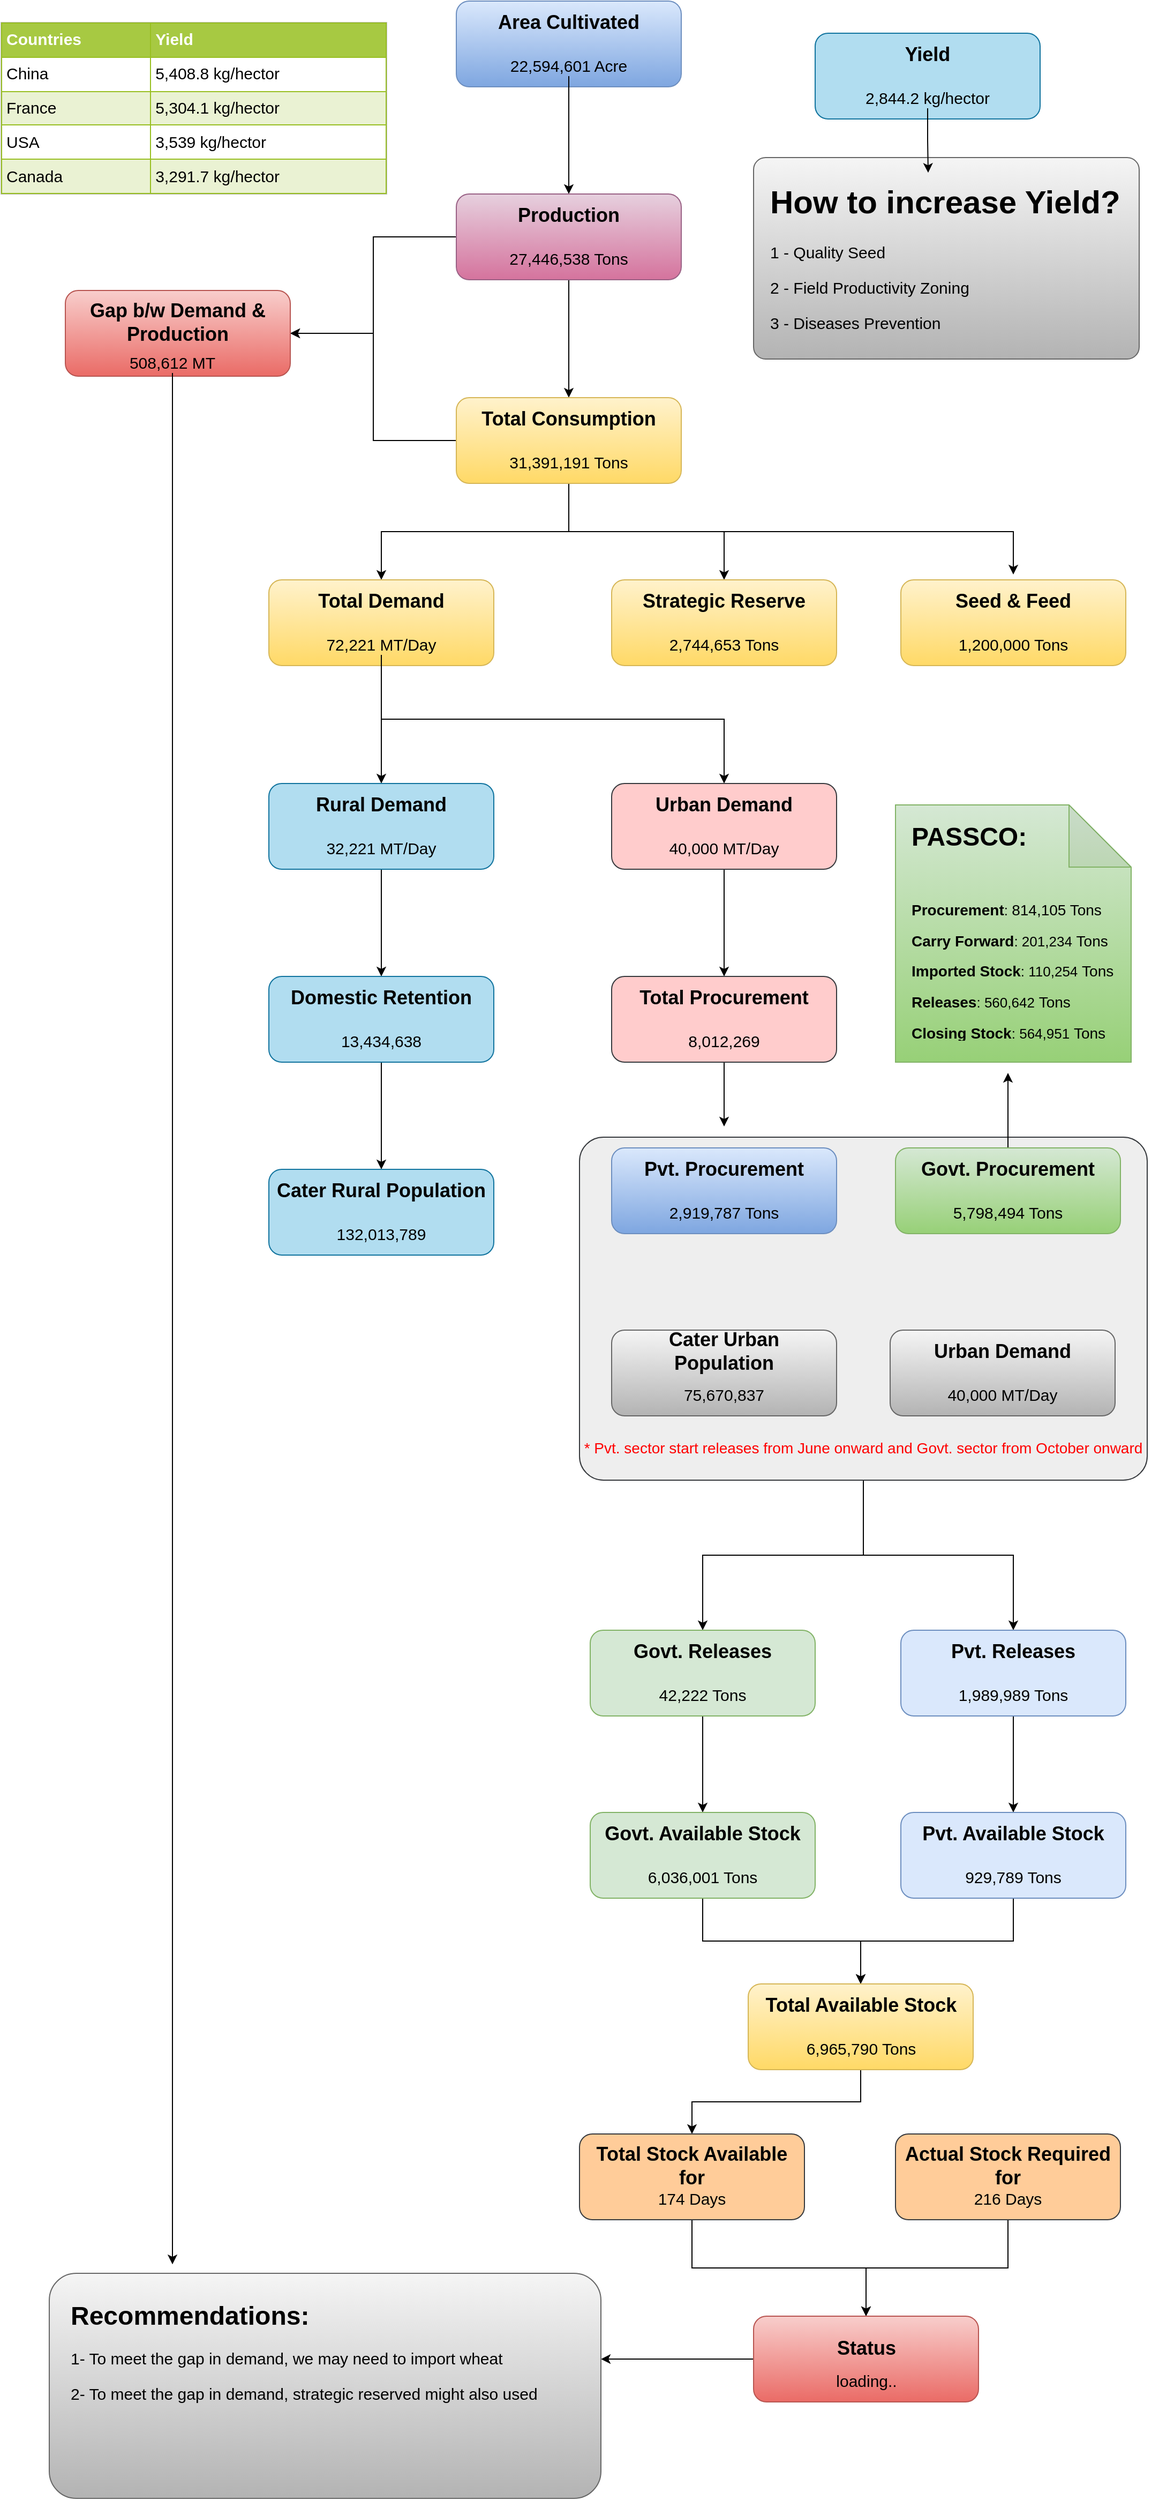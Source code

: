 <mxfile version="15.3.0" type="github">
  <diagram id="I7CHBkKnCYrHu58SfuDM" name="Page-1">
    <mxGraphModel dx="1422" dy="806" grid="1" gridSize="10" guides="1" tooltips="1" connect="1" arrows="1" fold="1" page="1" pageScale="1" pageWidth="1100" pageHeight="2500" math="0" shadow="0">
      <root>
        <mxCell id="0" />
        <mxCell id="1" parent="0" />
        <mxCell id="dDpHStHxGHFSLG2KbeYR-14" style="edgeStyle=orthogonalEdgeStyle;rounded=0;jumpSize=6;orthogonalLoop=1;jettySize=auto;html=1;entryX=0.5;entryY=0;entryDx=0;entryDy=0;" parent="1" source="dDpHStHxGHFSLG2KbeYR-11" target="IQpRgXhFGQUZ7-Aa7Qsy-60" edge="1">
          <mxGeometry relative="1" as="geometry" />
        </mxCell>
        <mxCell id="dDpHStHxGHFSLG2KbeYR-15" style="edgeStyle=orthogonalEdgeStyle;rounded=0;jumpSize=6;orthogonalLoop=1;jettySize=auto;html=1;entryX=0.5;entryY=0;entryDx=0;entryDy=0;" parent="1" source="dDpHStHxGHFSLG2KbeYR-11" target="IQpRgXhFGQUZ7-Aa7Qsy-63" edge="1">
          <mxGeometry relative="1" as="geometry" />
        </mxCell>
        <mxCell id="dDpHStHxGHFSLG2KbeYR-11" value="" style="rounded=1;whiteSpace=wrap;html=1;arcSize=7;fillColor=#eeeeee;strokeColor=#36393d;" parent="1" vertex="1">
          <mxGeometry x="560" y="1100" width="530" height="320" as="geometry" />
        </mxCell>
        <mxCell id="IQpRgXhFGQUZ7-Aa7Qsy-1" value="" style="rounded=1;whiteSpace=wrap;html=1;fillColor=#dae8fc;strokeColor=#6c8ebf;gradientColor=#7ea6e0;" parent="1" vertex="1">
          <mxGeometry x="445" y="40" width="210" height="80" as="geometry" />
        </mxCell>
        <mxCell id="IQpRgXhFGQUZ7-Aa7Qsy-2" value="&lt;font size=&quot;1&quot;&gt;&lt;b style=&quot;font-size: 18px&quot;&gt;Area Cultivated&lt;/b&gt;&lt;/font&gt;" style="text;html=1;strokeColor=none;fillColor=none;align=center;verticalAlign=middle;whiteSpace=wrap;rounded=0;" parent="1" vertex="1">
          <mxGeometry x="455" y="50" width="190" height="20" as="geometry" />
        </mxCell>
        <mxCell id="IQpRgXhFGQUZ7-Aa7Qsy-86" style="edgeStyle=orthogonalEdgeStyle;rounded=0;orthogonalLoop=1;jettySize=auto;html=1;" parent="1" source="IQpRgXhFGQUZ7-Aa7Qsy-3" target="IQpRgXhFGQUZ7-Aa7Qsy-4" edge="1">
          <mxGeometry relative="1" as="geometry" />
        </mxCell>
        <mxCell id="IQpRgXhFGQUZ7-Aa7Qsy-3" value="&lt;font style=&quot;font-size: 15px&quot;&gt;22,594,601 Acre&lt;/font&gt;" style="text;html=1;strokeColor=none;fillColor=none;align=center;verticalAlign=middle;whiteSpace=wrap;rounded=0;" parent="1" vertex="1">
          <mxGeometry x="455" y="90" width="190" height="20" as="geometry" />
        </mxCell>
        <mxCell id="IQpRgXhFGQUZ7-Aa7Qsy-87" style="edgeStyle=orthogonalEdgeStyle;rounded=0;orthogonalLoop=1;jettySize=auto;html=1;entryX=0.5;entryY=0;entryDx=0;entryDy=0;" parent="1" source="IQpRgXhFGQUZ7-Aa7Qsy-4" target="IQpRgXhFGQUZ7-Aa7Qsy-7" edge="1">
          <mxGeometry relative="1" as="geometry" />
        </mxCell>
        <mxCell id="IQpRgXhFGQUZ7-Aa7Qsy-88" style="edgeStyle=orthogonalEdgeStyle;rounded=0;orthogonalLoop=1;jettySize=auto;html=1;entryX=1;entryY=0.5;entryDx=0;entryDy=0;" parent="1" source="IQpRgXhFGQUZ7-Aa7Qsy-4" target="IQpRgXhFGQUZ7-Aa7Qsy-10" edge="1">
          <mxGeometry relative="1" as="geometry" />
        </mxCell>
        <mxCell id="IQpRgXhFGQUZ7-Aa7Qsy-4" value="" style="rounded=1;whiteSpace=wrap;html=1;fillColor=#e6d0de;strokeColor=#996185;gradientColor=#d5739d;" parent="1" vertex="1">
          <mxGeometry x="445" y="220" width="210" height="80" as="geometry" />
        </mxCell>
        <mxCell id="IQpRgXhFGQUZ7-Aa7Qsy-5" value="&lt;font size=&quot;1&quot;&gt;&lt;b style=&quot;font-size: 18px&quot;&gt;Production&lt;/b&gt;&lt;/font&gt;" style="text;html=1;strokeColor=none;fillColor=none;align=center;verticalAlign=middle;whiteSpace=wrap;rounded=0;" parent="1" vertex="1">
          <mxGeometry x="455" y="230" width="190" height="20" as="geometry" />
        </mxCell>
        <mxCell id="IQpRgXhFGQUZ7-Aa7Qsy-6" value="&lt;font style=&quot;font-size: 15px&quot;&gt;27,446,538 Tons&lt;/font&gt;" style="text;html=1;strokeColor=none;fillColor=none;align=center;verticalAlign=middle;whiteSpace=wrap;rounded=0;" parent="1" vertex="1">
          <mxGeometry x="455" y="270" width="190" height="20" as="geometry" />
        </mxCell>
        <mxCell id="IQpRgXhFGQUZ7-Aa7Qsy-90" style="edgeStyle=orthogonalEdgeStyle;rounded=0;orthogonalLoop=1;jettySize=auto;html=1;entryX=0.5;entryY=0;entryDx=0;entryDy=0;exitX=0.5;exitY=1;exitDx=0;exitDy=0;" parent="1" source="IQpRgXhFGQUZ7-Aa7Qsy-7" target="IQpRgXhFGQUZ7-Aa7Qsy-13" edge="1">
          <mxGeometry relative="1" as="geometry" />
        </mxCell>
        <mxCell id="IQpRgXhFGQUZ7-Aa7Qsy-91" style="edgeStyle=orthogonalEdgeStyle;rounded=0;orthogonalLoop=1;jettySize=auto;html=1;entryX=0.5;entryY=0;entryDx=0;entryDy=0;" parent="1" source="IQpRgXhFGQUZ7-Aa7Qsy-7" target="IQpRgXhFGQUZ7-Aa7Qsy-16" edge="1">
          <mxGeometry relative="1" as="geometry" />
        </mxCell>
        <mxCell id="dDpHStHxGHFSLG2KbeYR-19" style="edgeStyle=orthogonalEdgeStyle;rounded=0;jumpSize=6;orthogonalLoop=1;jettySize=auto;html=1;entryX=1;entryY=0.5;entryDx=0;entryDy=0;" parent="1" source="IQpRgXhFGQUZ7-Aa7Qsy-7" target="IQpRgXhFGQUZ7-Aa7Qsy-10" edge="1">
          <mxGeometry relative="1" as="geometry" />
        </mxCell>
        <mxCell id="IQpRgXhFGQUZ7-Aa7Qsy-7" value="" style="rounded=1;whiteSpace=wrap;html=1;fillColor=#fff2cc;strokeColor=#d6b656;gradientColor=#ffd966;" parent="1" vertex="1">
          <mxGeometry x="445" y="410" width="210" height="80" as="geometry" />
        </mxCell>
        <mxCell id="IQpRgXhFGQUZ7-Aa7Qsy-8" value="&lt;font size=&quot;1&quot;&gt;&lt;b style=&quot;font-size: 18px&quot;&gt;Total&amp;nbsp;&lt;/b&gt;&lt;/font&gt;&lt;span style=&quot;font-size: 18px&quot;&gt;&lt;b&gt;Consumption&lt;/b&gt;&lt;/span&gt;" style="text;html=1;strokeColor=none;fillColor=none;align=center;verticalAlign=middle;whiteSpace=wrap;rounded=0;" parent="1" vertex="1">
          <mxGeometry x="455" y="420" width="190" height="20" as="geometry" />
        </mxCell>
        <mxCell id="dDpHStHxGHFSLG2KbeYR-5" style="edgeStyle=orthogonalEdgeStyle;rounded=0;jumpSize=6;orthogonalLoop=1;jettySize=auto;html=1;entryX=0.5;entryY=0;entryDx=0;entryDy=0;" parent="1" edge="1">
          <mxGeometry relative="1" as="geometry">
            <mxPoint x="550" y="510" as="sourcePoint" />
            <mxPoint x="965" y="575" as="targetPoint" />
            <Array as="points">
              <mxPoint x="550" y="535" />
              <mxPoint x="965" y="535" />
            </Array>
          </mxGeometry>
        </mxCell>
        <mxCell id="IQpRgXhFGQUZ7-Aa7Qsy-9" value="&lt;span style=&quot;font-size: 15px&quot;&gt;31,391,191 Tons&lt;/span&gt;" style="text;html=1;strokeColor=none;fillColor=none;align=center;verticalAlign=middle;whiteSpace=wrap;rounded=0;" parent="1" vertex="1">
          <mxGeometry x="455" y="460" width="190" height="20" as="geometry" />
        </mxCell>
        <mxCell id="IQpRgXhFGQUZ7-Aa7Qsy-10" value="" style="rounded=1;whiteSpace=wrap;html=1;fillColor=#f8cecc;strokeColor=#b85450;gradientColor=#ea6b66;" parent="1" vertex="1">
          <mxGeometry x="80" y="310" width="210" height="80" as="geometry" />
        </mxCell>
        <mxCell id="IQpRgXhFGQUZ7-Aa7Qsy-11" value="&lt;span style=&quot;font-size: 18px&quot;&gt;&lt;b&gt;Gap b/w Demand &amp;amp; Production&lt;/b&gt;&lt;/span&gt;" style="text;html=1;strokeColor=none;fillColor=none;align=center;verticalAlign=middle;whiteSpace=wrap;rounded=0;" parent="1" vertex="1">
          <mxGeometry x="90" y="330" width="190" height="20" as="geometry" />
        </mxCell>
        <mxCell id="IQpRgXhFGQUZ7-Aa7Qsy-95" style="edgeStyle=orthogonalEdgeStyle;rounded=0;orthogonalLoop=1;jettySize=auto;html=1;entryX=0.5;entryY=0;entryDx=0;entryDy=0;" parent="1" source="IQpRgXhFGQUZ7-Aa7Qsy-13" target="IQpRgXhFGQUZ7-Aa7Qsy-22" edge="1">
          <mxGeometry relative="1" as="geometry" />
        </mxCell>
        <mxCell id="IQpRgXhFGQUZ7-Aa7Qsy-13" value="" style="rounded=1;whiteSpace=wrap;html=1;fillColor=#fff2cc;strokeColor=#d6b656;gradientColor=#ffd966;" parent="1" vertex="1">
          <mxGeometry x="270" y="580" width="210" height="80" as="geometry" />
        </mxCell>
        <mxCell id="IQpRgXhFGQUZ7-Aa7Qsy-14" value="&lt;span style=&quot;font-size: 18px&quot;&gt;&lt;b&gt;Total Demand&lt;/b&gt;&lt;/span&gt;" style="text;html=1;strokeColor=none;fillColor=none;align=center;verticalAlign=middle;whiteSpace=wrap;rounded=0;" parent="1" vertex="1">
          <mxGeometry x="280" y="590" width="190" height="20" as="geometry" />
        </mxCell>
        <mxCell id="IQpRgXhFGQUZ7-Aa7Qsy-99" style="edgeStyle=orthogonalEdgeStyle;rounded=0;orthogonalLoop=1;jettySize=auto;html=1;entryX=0.5;entryY=0;entryDx=0;entryDy=0;" parent="1" source="IQpRgXhFGQUZ7-Aa7Qsy-15" target="IQpRgXhFGQUZ7-Aa7Qsy-25" edge="1">
          <mxGeometry relative="1" as="geometry">
            <Array as="points">
              <mxPoint x="375" y="710" />
              <mxPoint x="695" y="710" />
            </Array>
          </mxGeometry>
        </mxCell>
        <mxCell id="IQpRgXhFGQUZ7-Aa7Qsy-15" value="&lt;font style=&quot;font-size: 15px&quot;&gt;72,221 MT/Day&lt;/font&gt;" style="text;html=1;strokeColor=none;fillColor=none;align=center;verticalAlign=middle;whiteSpace=wrap;rounded=0;" parent="1" vertex="1">
          <mxGeometry x="280" y="630" width="190" height="20" as="geometry" />
        </mxCell>
        <mxCell id="IQpRgXhFGQUZ7-Aa7Qsy-16" value="" style="rounded=1;whiteSpace=wrap;html=1;fillColor=#fff2cc;strokeColor=#d6b656;gradientColor=#ffd966;" parent="1" vertex="1">
          <mxGeometry x="590" y="580" width="210" height="80" as="geometry" />
        </mxCell>
        <mxCell id="IQpRgXhFGQUZ7-Aa7Qsy-17" value="&lt;span style=&quot;font-size: 18px&quot;&gt;&lt;b&gt;Strategic&lt;/b&gt;&lt;/span&gt;&lt;b style=&quot;font-size: 18px&quot;&gt;&amp;nbsp;Reserve&lt;/b&gt;" style="text;html=1;strokeColor=none;fillColor=none;align=center;verticalAlign=middle;whiteSpace=wrap;rounded=0;" parent="1" vertex="1">
          <mxGeometry x="600" y="590" width="190" height="20" as="geometry" />
        </mxCell>
        <mxCell id="IQpRgXhFGQUZ7-Aa7Qsy-18" value="&lt;font style=&quot;font-size: 15px&quot;&gt;2,744,653 Tons&lt;/font&gt;" style="text;html=1;strokeColor=none;fillColor=none;align=center;verticalAlign=middle;whiteSpace=wrap;rounded=0;" parent="1" vertex="1">
          <mxGeometry x="600" y="630" width="190" height="20" as="geometry" />
        </mxCell>
        <mxCell id="IQpRgXhFGQUZ7-Aa7Qsy-19" value="" style="rounded=1;whiteSpace=wrap;html=1;fillColor=#fff2cc;strokeColor=#d6b656;gradientColor=#ffd966;" parent="1" vertex="1">
          <mxGeometry x="860" y="580" width="210" height="80" as="geometry" />
        </mxCell>
        <mxCell id="IQpRgXhFGQUZ7-Aa7Qsy-20" value="&lt;span style=&quot;font-size: 18px&quot;&gt;&lt;b&gt;Seed &amp;amp; Feed&lt;/b&gt;&lt;/span&gt;" style="text;html=1;strokeColor=none;fillColor=none;align=center;verticalAlign=middle;whiteSpace=wrap;rounded=0;" parent="1" vertex="1">
          <mxGeometry x="870" y="590" width="190" height="20" as="geometry" />
        </mxCell>
        <mxCell id="IQpRgXhFGQUZ7-Aa7Qsy-21" value="&lt;font style=&quot;font-size: 15px&quot;&gt;1,200,000 Tons&lt;/font&gt;" style="text;html=1;strokeColor=none;fillColor=none;align=center;verticalAlign=middle;whiteSpace=wrap;rounded=0;" parent="1" vertex="1">
          <mxGeometry x="870" y="630" width="190" height="20" as="geometry" />
        </mxCell>
        <mxCell id="IQpRgXhFGQUZ7-Aa7Qsy-102" style="edgeStyle=orthogonalEdgeStyle;rounded=0;orthogonalLoop=1;jettySize=auto;html=1;entryX=0.5;entryY=0;entryDx=0;entryDy=0;" parent="1" source="IQpRgXhFGQUZ7-Aa7Qsy-22" target="IQpRgXhFGQUZ7-Aa7Qsy-28" edge="1">
          <mxGeometry relative="1" as="geometry" />
        </mxCell>
        <mxCell id="IQpRgXhFGQUZ7-Aa7Qsy-22" value="" style="rounded=1;whiteSpace=wrap;html=1;fillColor=#b1ddf0;strokeColor=#10739e;" parent="1" vertex="1">
          <mxGeometry x="270" y="770" width="210" height="80" as="geometry" />
        </mxCell>
        <mxCell id="IQpRgXhFGQUZ7-Aa7Qsy-23" value="&lt;span style=&quot;font-size: 18px&quot;&gt;&lt;b&gt;Rural Demand&lt;/b&gt;&lt;/span&gt;" style="text;html=1;strokeColor=none;fillColor=none;align=center;verticalAlign=middle;whiteSpace=wrap;rounded=0;" parent="1" vertex="1">
          <mxGeometry x="280" y="780" width="190" height="20" as="geometry" />
        </mxCell>
        <mxCell id="IQpRgXhFGQUZ7-Aa7Qsy-24" value="&lt;font style=&quot;font-size: 15px&quot;&gt;32,221 MT/Day&lt;/font&gt;" style="text;html=1;strokeColor=none;fillColor=none;align=center;verticalAlign=middle;whiteSpace=wrap;rounded=0;" parent="1" vertex="1">
          <mxGeometry x="280" y="820" width="190" height="20" as="geometry" />
        </mxCell>
        <mxCell id="IQpRgXhFGQUZ7-Aa7Qsy-105" style="edgeStyle=orthogonalEdgeStyle;rounded=0;orthogonalLoop=1;jettySize=auto;html=1;entryX=0.5;entryY=0;entryDx=0;entryDy=0;" parent="1" source="IQpRgXhFGQUZ7-Aa7Qsy-25" target="IQpRgXhFGQUZ7-Aa7Qsy-37" edge="1">
          <mxGeometry relative="1" as="geometry" />
        </mxCell>
        <mxCell id="IQpRgXhFGQUZ7-Aa7Qsy-25" value="" style="rounded=1;whiteSpace=wrap;html=1;fillColor=#ffcccc;strokeColor=#36393d;" parent="1" vertex="1">
          <mxGeometry x="590" y="770" width="210" height="80" as="geometry" />
        </mxCell>
        <mxCell id="IQpRgXhFGQUZ7-Aa7Qsy-26" value="&lt;span style=&quot;font-size: 18px&quot;&gt;&lt;b&gt;Urban Demand&lt;/b&gt;&lt;/span&gt;" style="text;html=1;strokeColor=none;fillColor=none;align=center;verticalAlign=middle;whiteSpace=wrap;rounded=0;" parent="1" vertex="1">
          <mxGeometry x="600" y="780" width="190" height="20" as="geometry" />
        </mxCell>
        <mxCell id="IQpRgXhFGQUZ7-Aa7Qsy-27" value="&lt;font style=&quot;font-size: 15px&quot;&gt;40,000 MT/Day&lt;/font&gt;" style="text;html=1;strokeColor=none;fillColor=none;align=center;verticalAlign=middle;whiteSpace=wrap;rounded=0;" parent="1" vertex="1">
          <mxGeometry x="600" y="820" width="190" height="20" as="geometry" />
        </mxCell>
        <mxCell id="IQpRgXhFGQUZ7-Aa7Qsy-103" style="edgeStyle=orthogonalEdgeStyle;rounded=0;orthogonalLoop=1;jettySize=auto;html=1;entryX=0.5;entryY=0;entryDx=0;entryDy=0;" parent="1" source="IQpRgXhFGQUZ7-Aa7Qsy-28" target="IQpRgXhFGQUZ7-Aa7Qsy-31" edge="1">
          <mxGeometry relative="1" as="geometry" />
        </mxCell>
        <mxCell id="IQpRgXhFGQUZ7-Aa7Qsy-28" value="" style="rounded=1;whiteSpace=wrap;html=1;fillColor=#b1ddf0;strokeColor=#10739e;" parent="1" vertex="1">
          <mxGeometry x="270" y="950" width="210" height="80" as="geometry" />
        </mxCell>
        <mxCell id="IQpRgXhFGQUZ7-Aa7Qsy-29" value="&lt;span style=&quot;font-size: 18px&quot;&gt;&lt;b&gt;Domestic Retention&lt;/b&gt;&lt;/span&gt;" style="text;html=1;strokeColor=none;fillColor=none;align=center;verticalAlign=middle;whiteSpace=wrap;rounded=0;" parent="1" vertex="1">
          <mxGeometry x="280" y="960" width="190" height="20" as="geometry" />
        </mxCell>
        <mxCell id="IQpRgXhFGQUZ7-Aa7Qsy-30" value="&lt;font style=&quot;font-size: 15px&quot;&gt;13,434,638&lt;/font&gt;" style="text;html=1;strokeColor=none;fillColor=none;align=center;verticalAlign=middle;whiteSpace=wrap;rounded=0;" parent="1" vertex="1">
          <mxGeometry x="280" y="1000" width="190" height="20" as="geometry" />
        </mxCell>
        <mxCell id="IQpRgXhFGQUZ7-Aa7Qsy-31" value="" style="rounded=1;whiteSpace=wrap;html=1;fillColor=#b1ddf0;strokeColor=#10739e;" parent="1" vertex="1">
          <mxGeometry x="270" y="1130" width="210" height="80" as="geometry" />
        </mxCell>
        <mxCell id="IQpRgXhFGQUZ7-Aa7Qsy-32" value="&lt;span style=&quot;font-size: 18px&quot;&gt;&lt;b&gt;Cater Rural Population&lt;/b&gt;&lt;/span&gt;" style="text;html=1;strokeColor=none;fillColor=none;align=center;verticalAlign=middle;whiteSpace=wrap;rounded=0;" parent="1" vertex="1">
          <mxGeometry x="275" y="1140" width="200" height="20" as="geometry" />
        </mxCell>
        <mxCell id="IQpRgXhFGQUZ7-Aa7Qsy-33" value="&lt;font style=&quot;font-size: 15px&quot;&gt;132,013,789&lt;/font&gt;" style="text;html=1;strokeColor=none;fillColor=none;align=center;verticalAlign=middle;whiteSpace=wrap;rounded=0;" parent="1" vertex="1">
          <mxGeometry x="280" y="1180" width="190" height="20" as="geometry" />
        </mxCell>
        <mxCell id="dDpHStHxGHFSLG2KbeYR-22" style="edgeStyle=orthogonalEdgeStyle;rounded=0;jumpSize=6;orthogonalLoop=1;jettySize=auto;html=1;" parent="1" source="IQpRgXhFGQUZ7-Aa7Qsy-37" edge="1">
          <mxGeometry relative="1" as="geometry">
            <mxPoint x="695" y="1090" as="targetPoint" />
          </mxGeometry>
        </mxCell>
        <mxCell id="IQpRgXhFGQUZ7-Aa7Qsy-37" value="" style="rounded=1;whiteSpace=wrap;html=1;fillColor=#ffcccc;strokeColor=#36393d;" parent="1" vertex="1">
          <mxGeometry x="590" y="950" width="210" height="80" as="geometry" />
        </mxCell>
        <mxCell id="IQpRgXhFGQUZ7-Aa7Qsy-38" value="&lt;span style=&quot;font-size: 18px&quot;&gt;&lt;b&gt;Total Procurement&lt;/b&gt;&lt;/span&gt;" style="text;html=1;strokeColor=none;fillColor=none;align=center;verticalAlign=middle;whiteSpace=wrap;rounded=0;" parent="1" vertex="1">
          <mxGeometry x="600" y="960" width="190" height="20" as="geometry" />
        </mxCell>
        <mxCell id="IQpRgXhFGQUZ7-Aa7Qsy-39" value="&lt;span style=&quot;font-size: 15px&quot;&gt;8,012,269&lt;/span&gt;" style="text;html=1;strokeColor=none;fillColor=none;align=center;verticalAlign=middle;whiteSpace=wrap;rounded=0;" parent="1" vertex="1">
          <mxGeometry x="600" y="1000" width="190" height="20" as="geometry" />
        </mxCell>
        <mxCell id="dDpHStHxGHFSLG2KbeYR-24" style="edgeStyle=orthogonalEdgeStyle;rounded=0;jumpSize=6;orthogonalLoop=1;jettySize=auto;html=1;" parent="1" source="IQpRgXhFGQUZ7-Aa7Qsy-40" edge="1">
          <mxGeometry relative="1" as="geometry">
            <mxPoint x="960" y="1040" as="targetPoint" />
          </mxGeometry>
        </mxCell>
        <mxCell id="IQpRgXhFGQUZ7-Aa7Qsy-40" value="" style="rounded=1;whiteSpace=wrap;html=1;gradientColor=#97d077;fillColor=#d5e8d4;strokeColor=#82b366;" parent="1" vertex="1">
          <mxGeometry x="855" y="1110" width="210" height="80" as="geometry" />
        </mxCell>
        <mxCell id="IQpRgXhFGQUZ7-Aa7Qsy-41" value="&lt;span style=&quot;font-size: 18px&quot;&gt;&lt;b&gt;Govt. Procurement&lt;/b&gt;&lt;/span&gt;" style="text;html=1;strokeColor=none;fillColor=none;align=center;verticalAlign=middle;whiteSpace=wrap;rounded=0;" parent="1" vertex="1">
          <mxGeometry x="865" y="1120" width="190" height="20" as="geometry" />
        </mxCell>
        <mxCell id="IQpRgXhFGQUZ7-Aa7Qsy-42" value="&lt;span style=&quot;font-size: 15px&quot;&gt;5,798,494 Tons&lt;/span&gt;" style="text;html=1;strokeColor=none;fillColor=none;align=center;verticalAlign=middle;whiteSpace=wrap;rounded=0;" parent="1" vertex="1">
          <mxGeometry x="865" y="1160" width="190" height="20" as="geometry" />
        </mxCell>
        <mxCell id="IQpRgXhFGQUZ7-Aa7Qsy-43" value="" style="rounded=1;whiteSpace=wrap;html=1;gradientColor=#7ea6e0;fillColor=#dae8fc;strokeColor=#6c8ebf;" parent="1" vertex="1">
          <mxGeometry x="590" y="1110" width="210" height="80" as="geometry" />
        </mxCell>
        <mxCell id="IQpRgXhFGQUZ7-Aa7Qsy-44" value="&lt;span style=&quot;font-size: 18px&quot;&gt;&lt;b&gt;Pvt. Procurement&lt;/b&gt;&lt;/span&gt;" style="text;html=1;strokeColor=none;fillColor=none;align=center;verticalAlign=middle;whiteSpace=wrap;rounded=0;" parent="1" vertex="1">
          <mxGeometry x="600" y="1120" width="190" height="20" as="geometry" />
        </mxCell>
        <mxCell id="IQpRgXhFGQUZ7-Aa7Qsy-45" value="&lt;span style=&quot;font-size: 15px&quot;&gt;2,919,787 Tons&lt;/span&gt;" style="text;html=1;strokeColor=none;fillColor=none;align=center;verticalAlign=middle;whiteSpace=wrap;rounded=0;" parent="1" vertex="1">
          <mxGeometry x="600" y="1160" width="190" height="20" as="geometry" />
        </mxCell>
        <mxCell id="IQpRgXhFGQUZ7-Aa7Qsy-52" value="" style="rounded=1;whiteSpace=wrap;html=1;gradientColor=#b3b3b3;fillColor=#f5f5f5;strokeColor=#666666;" parent="1" vertex="1">
          <mxGeometry x="590" y="1280" width="210" height="80" as="geometry" />
        </mxCell>
        <mxCell id="IQpRgXhFGQUZ7-Aa7Qsy-53" value="&lt;span style=&quot;font-size: 18px&quot;&gt;&lt;b&gt;Cater Urban Population&lt;/b&gt;&lt;/span&gt;&lt;span style=&quot;color: rgba(0 , 0 , 0 , 0) ; font-family: monospace ; font-size: 0px&quot;&gt;%3CmxGraphModel%3E%3Croot%3E%3CmxCell%20id%3D%220%22%2F%3E%3CmxCell%20id%3D%221%22%20parent%3D%220%22%2F%3E%3CmxCell%20id%3D%222%22%20value%3D%22%22%20style%3D%22rounded%3D1%3BwhiteSpace%3Dwrap%3Bhtml%3D1%3B%22%20vertex%3D%221%22%20parent%3D%221%22%3E%3CmxGeometry%20x%3D%22590%22%20y%3D%221110%22%20width%3D%22210%22%20height%3D%2280%22%20as%3D%22geometry%22%2F%3E%3C%2FmxCell%3E%3CmxCell%20id%3D%223%22%20value%3D%22%26lt%3Bspan%20style%3D%26quot%3Bfont-size%3A%2018px%26quot%3B%26gt%3B%26lt%3Bb%26gt%3BGovt.%20Procurement%26lt%3B%2Fb%26gt%3B%26lt%3B%2Fspan%26gt%3B%22%20style%3D%22text%3Bhtml%3D1%3BstrokeColor%3Dnone%3BfillColor%3Dnone%3Balign%3Dcenter%3BverticalAlign%3Dmiddle%3BwhiteSpace%3Dwrap%3Brounded%3D0%3B%22%20vertex%3D%221%22%20parent%3D%221%22%3E%3CmxGeometry%20x%3D%22600%22%20y%3D%221120%22%20width%3D%22190%22%20height%3D%2220%22%20as%3D%22geometry%22%2F%3E%3C%2FmxCell%3E%3CmxCell%20id%3D%224%22%20value%3D%22%26lt%3Bfont%20style%3D%26quot%3Bfont-size%3A%2015px%26quot%3B%26gt%3B72%2C221%20MT%2FDay%26lt%3B%2Ffont%26gt%3B%22%20style%3D%22text%3Bhtml%3D1%3BstrokeColor%3Dnone%3BfillColor%3Dnone%3Balign%3Dcenter%3BverticalAlign%3Dmiddle%3BwhiteSpace%3Dwrap%3Brounded%3D0%3B%22%20vertex%3D%221%22%20parent%3D%221%22%3E%3CmxGeometry%20x%3D%22600%22%20y%3D%221160%22%20width%3D%22190%22%20height%3D%2220%22%20as%3D%22geometry%22%2F%3E%3C%2FmxCell%3E%3C%2Froot%3E%3C%2FmxGraphModel%3E&lt;/span&gt;" style="text;html=1;strokeColor=none;fillColor=none;align=center;verticalAlign=middle;whiteSpace=wrap;rounded=0;" parent="1" vertex="1">
          <mxGeometry x="600" y="1290" width="190" height="20" as="geometry" />
        </mxCell>
        <mxCell id="IQpRgXhFGQUZ7-Aa7Qsy-54" value="&lt;font style=&quot;font-size: 15px&quot;&gt;75,670,837&lt;/font&gt;" style="text;html=1;strokeColor=none;fillColor=none;align=center;verticalAlign=middle;whiteSpace=wrap;rounded=0;" parent="1" vertex="1">
          <mxGeometry x="600" y="1330" width="190" height="20" as="geometry" />
        </mxCell>
        <mxCell id="IQpRgXhFGQUZ7-Aa7Qsy-55" value="" style="rounded=1;whiteSpace=wrap;html=1;gradientColor=#b3b3b3;fillColor=#f5f5f5;strokeColor=#666666;" parent="1" vertex="1">
          <mxGeometry x="850" y="1280" width="210" height="80" as="geometry" />
        </mxCell>
        <mxCell id="IQpRgXhFGQUZ7-Aa7Qsy-56" value="&lt;span style=&quot;font-size: 18px&quot;&gt;&lt;b&gt;Urban Demand&lt;/b&gt;&lt;/span&gt;" style="text;html=1;strokeColor=none;fillColor=none;align=center;verticalAlign=middle;whiteSpace=wrap;rounded=0;" parent="1" vertex="1">
          <mxGeometry x="860" y="1290" width="190" height="20" as="geometry" />
        </mxCell>
        <mxCell id="IQpRgXhFGQUZ7-Aa7Qsy-57" value="&lt;font style=&quot;font-size: 15px&quot;&gt;40,000 MT/Day&lt;/font&gt;" style="text;html=1;strokeColor=none;fillColor=none;align=center;verticalAlign=middle;whiteSpace=wrap;rounded=0;" parent="1" vertex="1">
          <mxGeometry x="860" y="1330" width="190" height="20" as="geometry" />
        </mxCell>
        <mxCell id="IQpRgXhFGQUZ7-Aa7Qsy-59" value="&lt;font style=&quot;font-size: 14px&quot; color=&quot;#ff0000&quot;&gt;* Pvt. sector start releases from June onward and Govt. sector from October onward&lt;/font&gt;" style="text;html=1;strokeColor=none;fillColor=none;align=center;verticalAlign=middle;whiteSpace=wrap;rounded=0;" parent="1" vertex="1">
          <mxGeometry x="550" y="1380" width="550" height="20" as="geometry" />
        </mxCell>
        <mxCell id="IQpRgXhFGQUZ7-Aa7Qsy-112" style="edgeStyle=orthogonalEdgeStyle;rounded=0;orthogonalLoop=1;jettySize=auto;html=1;entryX=0.5;entryY=0;entryDx=0;entryDy=0;" parent="1" source="IQpRgXhFGQUZ7-Aa7Qsy-60" target="IQpRgXhFGQUZ7-Aa7Qsy-66" edge="1">
          <mxGeometry relative="1" as="geometry" />
        </mxCell>
        <mxCell id="IQpRgXhFGQUZ7-Aa7Qsy-60" value="" style="rounded=1;whiteSpace=wrap;html=1;fillColor=#d5e8d4;strokeColor=#82b366;" parent="1" vertex="1">
          <mxGeometry x="570" y="1560" width="210" height="80" as="geometry" />
        </mxCell>
        <mxCell id="IQpRgXhFGQUZ7-Aa7Qsy-61" value="&lt;span style=&quot;font-size: 18px&quot;&gt;&lt;b&gt;Govt. Releases&lt;/b&gt;&lt;/span&gt;" style="text;html=1;strokeColor=none;fillColor=none;align=center;verticalAlign=middle;whiteSpace=wrap;rounded=0;" parent="1" vertex="1">
          <mxGeometry x="575" y="1570" width="200" height="20" as="geometry" />
        </mxCell>
        <mxCell id="IQpRgXhFGQUZ7-Aa7Qsy-62" value="&lt;font style=&quot;font-size: 15px&quot;&gt;42,222 Tons&lt;/font&gt;" style="text;html=1;strokeColor=none;fillColor=none;align=center;verticalAlign=middle;whiteSpace=wrap;rounded=0;" parent="1" vertex="1">
          <mxGeometry x="580" y="1610" width="190" height="20" as="geometry" />
        </mxCell>
        <mxCell id="IQpRgXhFGQUZ7-Aa7Qsy-115" style="edgeStyle=orthogonalEdgeStyle;rounded=0;orthogonalLoop=1;jettySize=auto;html=1;entryX=0.5;entryY=0;entryDx=0;entryDy=0;" parent="1" source="IQpRgXhFGQUZ7-Aa7Qsy-63" target="IQpRgXhFGQUZ7-Aa7Qsy-69" edge="1">
          <mxGeometry relative="1" as="geometry" />
        </mxCell>
        <mxCell id="IQpRgXhFGQUZ7-Aa7Qsy-63" value="" style="rounded=1;whiteSpace=wrap;html=1;fillColor=#dae8fc;strokeColor=#6c8ebf;" parent="1" vertex="1">
          <mxGeometry x="860" y="1560" width="210" height="80" as="geometry" />
        </mxCell>
        <mxCell id="IQpRgXhFGQUZ7-Aa7Qsy-64" value="&lt;span style=&quot;font-size: 18px&quot;&gt;&lt;b&gt;Pvt. Releases&lt;/b&gt;&lt;/span&gt;" style="text;html=1;strokeColor=none;fillColor=none;align=center;verticalAlign=middle;whiteSpace=wrap;rounded=0;" parent="1" vertex="1">
          <mxGeometry x="865" y="1570" width="200" height="20" as="geometry" />
        </mxCell>
        <mxCell id="IQpRgXhFGQUZ7-Aa7Qsy-65" value="&lt;span style=&quot;font-size: 15px&quot;&gt;1,989,989 Tons&lt;/span&gt;" style="text;html=1;strokeColor=none;fillColor=none;align=center;verticalAlign=middle;whiteSpace=wrap;rounded=0;" parent="1" vertex="1">
          <mxGeometry x="870" y="1610" width="190" height="20" as="geometry" />
        </mxCell>
        <mxCell id="IQpRgXhFGQUZ7-Aa7Qsy-116" style="edgeStyle=orthogonalEdgeStyle;rounded=0;orthogonalLoop=1;jettySize=auto;html=1;" parent="1" source="IQpRgXhFGQUZ7-Aa7Qsy-66" target="IQpRgXhFGQUZ7-Aa7Qsy-72" edge="1">
          <mxGeometry relative="1" as="geometry" />
        </mxCell>
        <mxCell id="IQpRgXhFGQUZ7-Aa7Qsy-66" value="" style="rounded=1;whiteSpace=wrap;html=1;fillColor=#d5e8d4;strokeColor=#82b366;" parent="1" vertex="1">
          <mxGeometry x="570" y="1730" width="210" height="80" as="geometry" />
        </mxCell>
        <mxCell id="IQpRgXhFGQUZ7-Aa7Qsy-67" value="&lt;span style=&quot;font-size: 18px&quot;&gt;&lt;b&gt;Govt. Available Stock&lt;/b&gt;&lt;/span&gt;" style="text;html=1;strokeColor=none;fillColor=none;align=center;verticalAlign=middle;whiteSpace=wrap;rounded=0;" parent="1" vertex="1">
          <mxGeometry x="575" y="1740" width="200" height="20" as="geometry" />
        </mxCell>
        <mxCell id="IQpRgXhFGQUZ7-Aa7Qsy-68" value="&lt;span style=&quot;font-size: 15px&quot;&gt;6,036,001 Tons&lt;/span&gt;" style="text;html=1;strokeColor=none;fillColor=none;align=center;verticalAlign=middle;whiteSpace=wrap;rounded=0;" parent="1" vertex="1">
          <mxGeometry x="580" y="1780" width="190" height="20" as="geometry" />
        </mxCell>
        <mxCell id="IQpRgXhFGQUZ7-Aa7Qsy-117" style="edgeStyle=orthogonalEdgeStyle;rounded=0;orthogonalLoop=1;jettySize=auto;html=1;entryX=0.5;entryY=0;entryDx=0;entryDy=0;" parent="1" source="IQpRgXhFGQUZ7-Aa7Qsy-69" target="IQpRgXhFGQUZ7-Aa7Qsy-72" edge="1">
          <mxGeometry relative="1" as="geometry" />
        </mxCell>
        <mxCell id="IQpRgXhFGQUZ7-Aa7Qsy-69" value="" style="rounded=1;whiteSpace=wrap;html=1;fillColor=#dae8fc;strokeColor=#6c8ebf;" parent="1" vertex="1">
          <mxGeometry x="860" y="1730" width="210" height="80" as="geometry" />
        </mxCell>
        <mxCell id="IQpRgXhFGQUZ7-Aa7Qsy-70" value="&lt;span style=&quot;font-size: 18px&quot;&gt;&lt;b&gt;Pvt. Available Stock&lt;/b&gt;&lt;/span&gt;" style="text;html=1;strokeColor=none;fillColor=none;align=center;verticalAlign=middle;whiteSpace=wrap;rounded=0;" parent="1" vertex="1">
          <mxGeometry x="865" y="1740" width="200" height="20" as="geometry" />
        </mxCell>
        <mxCell id="IQpRgXhFGQUZ7-Aa7Qsy-71" value="&lt;font style=&quot;font-size: 15px&quot;&gt;929,789 Tons&lt;/font&gt;" style="text;html=1;strokeColor=none;fillColor=none;align=center;verticalAlign=middle;whiteSpace=wrap;rounded=0;" parent="1" vertex="1">
          <mxGeometry x="870" y="1780" width="190" height="20" as="geometry" />
        </mxCell>
        <mxCell id="IQpRgXhFGQUZ7-Aa7Qsy-118" style="edgeStyle=orthogonalEdgeStyle;rounded=0;orthogonalLoop=1;jettySize=auto;html=1;entryX=0.5;entryY=0;entryDx=0;entryDy=0;" parent="1" source="IQpRgXhFGQUZ7-Aa7Qsy-72" target="IQpRgXhFGQUZ7-Aa7Qsy-75" edge="1">
          <mxGeometry relative="1" as="geometry" />
        </mxCell>
        <mxCell id="IQpRgXhFGQUZ7-Aa7Qsy-72" value="" style="rounded=1;whiteSpace=wrap;html=1;fillColor=#fff2cc;strokeColor=#d6b656;gradientColor=#ffd966;" parent="1" vertex="1">
          <mxGeometry x="717.5" y="1890" width="210" height="80" as="geometry" />
        </mxCell>
        <mxCell id="IQpRgXhFGQUZ7-Aa7Qsy-73" value="&lt;span style=&quot;font-size: 18px&quot;&gt;&lt;b&gt;Total Available Stock&lt;/b&gt;&lt;/span&gt;&lt;span style=&quot;color: rgba(0 , 0 , 0 , 0) ; font-family: monospace ; font-size: 0px&quot;&gt;%3CmxGraphModel%3E%3Croot%3E%3CmxCell%20id%3D%220%22%2F%3E%3CmxCell%20id%3D%221%22%20parent%3D%220%22%2F%3E%3CmxCell%20id%3D%222%22%20value%3D%22%22%20style%3D%22rounded%3D1%3BwhiteSpace%3Dwrap%3Bhtml%3D1%3B%22%20vertex%3D%221%22%20parent%3D%221%22%3E%3CmxGeometry%20x%3D%22560%22%20y%3D%221840%22%20width%3D%22210%22%20height%3D%2280%22%20as%3D%22geometry%22%2F%3E%3C%2FmxCell%3E%3CmxCell%20id%3D%223%22%20value%3D%22%26lt%3Bspan%20style%3D%26quot%3Bfont-size%3A%2018px%26quot%3B%26gt%3B%26lt%3Bb%26gt%3BGovt.%20Available%20Stock%26lt%3B%2Fb%26gt%3B%26lt%3B%2Fspan%26gt%3B%22%20style%3D%22text%3Bhtml%3D1%3BstrokeColor%3Dnone%3BfillColor%3Dnone%3Balign%3Dcenter%3BverticalAlign%3Dmiddle%3BwhiteSpace%3Dwrap%3Brounded%3D0%3B%22%20vertex%3D%221%22%20parent%3D%221%22%3E%3CmxGeometry%20x%3D%22565%22%20y%3D%221850%22%20width%3D%22200%22%20height%3D%2220%22%20as%3D%22geometry%22%2F%3E%3C%2FmxCell%3E%3CmxCell%20id%3D%224%22%20value%3D%22%26lt%3Bfont%20style%3D%26quot%3Bfont-size%3A%2015px%26quot%3B%26gt%3B72%2C221%20MT%2FDay%26lt%3B%2Ffont%26gt%3B%22%20style%3D%22text%3Bhtml%3D1%3BstrokeColor%3Dnone%3BfillColor%3Dnone%3Balign%3Dcenter%3BverticalAlign%3Dmiddle%3BwhiteSpace%3Dwrap%3Brounded%3D0%3B%22%20vertex%3D%221%22%20parent%3D%221%22%3E%3CmxGeometry%20x%3D%22570%22%20y%3D%221890%22%20width%3D%22190%22%20height%3D%2220%22%20as%3D%22geometry%22%2F%3E%3C%2FmxCell%3E%3C%2Froot%3E%3C%2FmxGraphModel%3E&lt;/span&gt;" style="text;html=1;strokeColor=none;fillColor=none;align=center;verticalAlign=middle;whiteSpace=wrap;rounded=0;" parent="1" vertex="1">
          <mxGeometry x="722.5" y="1900" width="200" height="20" as="geometry" />
        </mxCell>
        <mxCell id="IQpRgXhFGQUZ7-Aa7Qsy-74" value="&lt;font style=&quot;font-size: 15px&quot;&gt;6,965,790 Tons&lt;/font&gt;" style="text;html=1;strokeColor=none;fillColor=none;align=center;verticalAlign=middle;whiteSpace=wrap;rounded=0;" parent="1" vertex="1">
          <mxGeometry x="727.5" y="1940" width="190" height="20" as="geometry" />
        </mxCell>
        <mxCell id="IQpRgXhFGQUZ7-Aa7Qsy-120" style="edgeStyle=orthogonalEdgeStyle;rounded=0;orthogonalLoop=1;jettySize=auto;html=1;" parent="1" source="IQpRgXhFGQUZ7-Aa7Qsy-75" target="IQpRgXhFGQUZ7-Aa7Qsy-81" edge="1">
          <mxGeometry relative="1" as="geometry" />
        </mxCell>
        <mxCell id="IQpRgXhFGQUZ7-Aa7Qsy-75" value="" style="rounded=1;whiteSpace=wrap;html=1;fillColor=#ffcc99;strokeColor=#36393d;" parent="1" vertex="1">
          <mxGeometry x="560" y="2030" width="210" height="80" as="geometry" />
        </mxCell>
        <mxCell id="IQpRgXhFGQUZ7-Aa7Qsy-76" value="&lt;span style=&quot;font-size: 18px&quot;&gt;&lt;b&gt;Total Stock Available for&lt;/b&gt;&lt;/span&gt;" style="text;html=1;strokeColor=none;fillColor=none;align=center;verticalAlign=middle;whiteSpace=wrap;rounded=0;" parent="1" vertex="1">
          <mxGeometry x="565" y="2050" width="200" height="20" as="geometry" />
        </mxCell>
        <mxCell id="IQpRgXhFGQUZ7-Aa7Qsy-77" value="&lt;font style=&quot;font-size: 15px&quot;&gt;174 Days&lt;/font&gt;" style="text;html=1;strokeColor=none;fillColor=none;align=center;verticalAlign=middle;whiteSpace=wrap;rounded=0;" parent="1" vertex="1">
          <mxGeometry x="570" y="2080" width="190" height="20" as="geometry" />
        </mxCell>
        <mxCell id="IQpRgXhFGQUZ7-Aa7Qsy-121" style="edgeStyle=orthogonalEdgeStyle;rounded=0;orthogonalLoop=1;jettySize=auto;html=1;entryX=0.5;entryY=0;entryDx=0;entryDy=0;" parent="1" source="IQpRgXhFGQUZ7-Aa7Qsy-78" target="IQpRgXhFGQUZ7-Aa7Qsy-81" edge="1">
          <mxGeometry relative="1" as="geometry" />
        </mxCell>
        <mxCell id="IQpRgXhFGQUZ7-Aa7Qsy-78" value="" style="rounded=1;whiteSpace=wrap;html=1;fillColor=#ffcc99;strokeColor=#36393d;" parent="1" vertex="1">
          <mxGeometry x="855" y="2030" width="210" height="80" as="geometry" />
        </mxCell>
        <mxCell id="IQpRgXhFGQUZ7-Aa7Qsy-79" value="&lt;span style=&quot;font-size: 18px&quot;&gt;&lt;b&gt;Actual Stock Required for&lt;/b&gt;&lt;/span&gt;" style="text;html=1;strokeColor=none;fillColor=none;align=center;verticalAlign=middle;whiteSpace=wrap;rounded=0;" parent="1" vertex="1">
          <mxGeometry x="860" y="2050" width="200" height="20" as="geometry" />
        </mxCell>
        <mxCell id="IQpRgXhFGQUZ7-Aa7Qsy-80" value="&lt;font style=&quot;font-size: 15px&quot;&gt;216 Days&lt;/font&gt;" style="text;html=1;strokeColor=none;fillColor=none;align=center;verticalAlign=middle;whiteSpace=wrap;rounded=0;" parent="1" vertex="1">
          <mxGeometry x="865" y="2080" width="190" height="20" as="geometry" />
        </mxCell>
        <mxCell id="IQpRgXhFGQUZ7-Aa7Qsy-122" style="edgeStyle=orthogonalEdgeStyle;rounded=0;orthogonalLoop=1;jettySize=auto;html=1;entryX=1;entryY=0.381;entryDx=0;entryDy=0;entryPerimeter=0;" parent="1" source="IQpRgXhFGQUZ7-Aa7Qsy-81" target="IQpRgXhFGQUZ7-Aa7Qsy-84" edge="1">
          <mxGeometry relative="1" as="geometry" />
        </mxCell>
        <mxCell id="IQpRgXhFGQUZ7-Aa7Qsy-81" value="" style="rounded=1;whiteSpace=wrap;html=1;gradientColor=#ea6b66;fillColor=#f8cecc;strokeColor=#b85450;" parent="1" vertex="1">
          <mxGeometry x="722.5" y="2200" width="210" height="80" as="geometry" />
        </mxCell>
        <mxCell id="IQpRgXhFGQUZ7-Aa7Qsy-82" value="&lt;span style=&quot;font-size: 18px&quot;&gt;&lt;b&gt;Status&lt;/b&gt;&lt;/span&gt;" style="text;html=1;strokeColor=none;fillColor=none;align=center;verticalAlign=middle;whiteSpace=wrap;rounded=0;" parent="1" vertex="1">
          <mxGeometry x="727.5" y="2220" width="200" height="20" as="geometry" />
        </mxCell>
        <mxCell id="IQpRgXhFGQUZ7-Aa7Qsy-83" value="&lt;font style=&quot;font-size: 15px&quot;&gt;loading..&lt;/font&gt;" style="text;html=1;strokeColor=none;fillColor=none;align=center;verticalAlign=middle;whiteSpace=wrap;rounded=0;" parent="1" vertex="1">
          <mxGeometry x="732.5" y="2250" width="190" height="20" as="geometry" />
        </mxCell>
        <mxCell id="IQpRgXhFGQUZ7-Aa7Qsy-84" value="" style="rounded=1;whiteSpace=wrap;html=1;arcSize=12;gradientColor=#b3b3b3;fillColor=#f5f5f5;strokeColor=#666666;" parent="1" vertex="1">
          <mxGeometry x="65" y="2160" width="515" height="210" as="geometry" />
        </mxCell>
        <mxCell id="IQpRgXhFGQUZ7-Aa7Qsy-85" value="&lt;h1&gt;Recommendations:&lt;/h1&gt;&lt;p style=&quot;font-size: 15px&quot;&gt;&lt;font style=&quot;font-size: 15px&quot;&gt;1- To meet the gap in demand, we may need to import wheat&lt;/font&gt;&lt;/p&gt;&lt;p style=&quot;font-size: 15px&quot;&gt;&lt;font style=&quot;font-size: 15px&quot;&gt;2- To meet the gap in demand, strategic reserved might also used&lt;/font&gt;&lt;span style=&quot;font-size: 13px&quot;&gt;&amp;nbsp;&lt;/span&gt;&lt;/p&gt;" style="text;html=1;strokeColor=none;fillColor=none;spacing=5;spacingTop=-20;whiteSpace=wrap;overflow=hidden;rounded=0;" parent="1" vertex="1">
          <mxGeometry x="80" y="2180" width="490" height="170" as="geometry" />
        </mxCell>
        <mxCell id="dDpHStHxGHFSLG2KbeYR-16" value="" style="shape=note;whiteSpace=wrap;html=1;backgroundOutline=1;darkOpacity=0.05;size=58;gradientColor=#97d077;fillColor=#d5e8d4;strokeColor=#82b366;" parent="1" vertex="1">
          <mxGeometry x="855" y="790" width="220" height="240" as="geometry" />
        </mxCell>
        <mxCell id="dDpHStHxGHFSLG2KbeYR-17" value="&lt;h1&gt;PASSCO:&lt;/h1&gt;&lt;p&gt;&lt;font style=&quot;font-size: 14px&quot;&gt;&lt;b&gt;&lt;br&gt;&lt;/b&gt;&lt;/font&gt;&lt;/p&gt;&lt;p&gt;&lt;font style=&quot;font-size: 14px&quot;&gt;&lt;b&gt;Procurement&lt;/b&gt;&lt;/font&gt;&lt;span style=&quot;font-size: 13px&quot;&gt;: &lt;/span&gt;&lt;font style=&quot;font-size: 14px&quot;&gt;814,105 Tons&lt;/font&gt;&lt;/p&gt;&lt;p&gt;&lt;font&gt;&lt;span style=&quot;font-size: 14px&quot;&gt;&lt;b&gt;Carry Forward&lt;/b&gt;&lt;/span&gt;&lt;span style=&quot;font-size: 13px&quot;&gt;: 201,234&lt;/span&gt;&lt;span style=&quot;font-size: 14px&quot;&gt;&amp;nbsp;Tons&lt;/span&gt;&lt;/font&gt;&lt;/p&gt;&lt;p&gt;&lt;font&gt;&lt;span style=&quot;font-size: 14px&quot;&gt;&lt;b&gt;Imported Stock&lt;/b&gt;&lt;/span&gt;&lt;span style=&quot;font-size: 13px&quot;&gt;: 110,254&lt;/span&gt;&lt;span style=&quot;font-size: 14px&quot;&gt;&amp;nbsp;Tons&lt;/span&gt;&lt;span style=&quot;font-size: 14px&quot;&gt;&lt;br&gt;&lt;/span&gt;&lt;/font&gt;&lt;/p&gt;&lt;p&gt;&lt;font style=&quot;font-size: 14px&quot;&gt;&lt;b&gt;Releases&lt;/b&gt;&lt;span style=&quot;font-size: 13px&quot;&gt;: 560,642&lt;/span&gt;&amp;nbsp;Tons&lt;br&gt;&lt;/font&gt;&lt;/p&gt;&lt;p&gt;&lt;font style=&quot;font-size: 14px&quot;&gt;&lt;b&gt;Closing Stock&lt;/b&gt;&lt;span style=&quot;font-size: 13px&quot;&gt;: 564,951&lt;/span&gt;&amp;nbsp;Tons&lt;br&gt;&lt;/font&gt;&lt;/p&gt;" style="text;html=1;strokeColor=none;fillColor=none;spacing=5;spacingTop=-20;whiteSpace=wrap;overflow=hidden;rounded=0;" parent="1" vertex="1">
          <mxGeometry x="865" y="800" width="205" height="210" as="geometry" />
        </mxCell>
        <mxCell id="dDpHStHxGHFSLG2KbeYR-25" style="edgeStyle=orthogonalEdgeStyle;rounded=0;jumpSize=6;orthogonalLoop=1;jettySize=auto;html=1;" parent="1" source="dDpHStHxGHFSLG2KbeYR-20" edge="1">
          <mxGeometry relative="1" as="geometry">
            <mxPoint x="180" y="2151.603" as="targetPoint" />
          </mxGeometry>
        </mxCell>
        <mxCell id="dDpHStHxGHFSLG2KbeYR-20" value="&lt;font style=&quot;font-size: 15px&quot;&gt;508,612 MT&lt;/font&gt;" style="text;html=1;strokeColor=none;fillColor=none;align=center;verticalAlign=middle;whiteSpace=wrap;rounded=0;" parent="1" vertex="1">
          <mxGeometry x="100" y="367" width="160" height="20" as="geometry" />
        </mxCell>
        <mxCell id="dDpHStHxGHFSLG2KbeYR-38" value="" style="rounded=1;whiteSpace=wrap;html=1;fontSize=15;gradientColor=#b3b3b3;fillColor=#f5f5f5;strokeColor=#666666;arcSize=6;" parent="1" vertex="1">
          <mxGeometry x="722.5" y="186" width="360" height="188" as="geometry" />
        </mxCell>
        <mxCell id="dDpHStHxGHFSLG2KbeYR-39" value="&lt;h1&gt;How to increase Yield?&lt;/h1&gt;&lt;p&gt;1 - Quality Seed&lt;/p&gt;&lt;p&gt;2 - Field Productivity Zoning&lt;/p&gt;&lt;p&gt;3 - Diseases Prevention&amp;nbsp;&lt;/p&gt;" style="text;html=1;strokeColor=none;fillColor=none;spacing=5;spacingTop=-20;whiteSpace=wrap;overflow=hidden;rounded=0;fontSize=15;" parent="1" vertex="1">
          <mxGeometry x="732.5" y="200" width="340" height="166" as="geometry" />
        </mxCell>
        <mxCell id="dDpHStHxGHFSLG2KbeYR-42" value="" style="rounded=1;whiteSpace=wrap;html=1;fillColor=#b1ddf0;strokeColor=#10739e;" parent="1" vertex="1">
          <mxGeometry x="780" y="70" width="210" height="80" as="geometry" />
        </mxCell>
        <mxCell id="dDpHStHxGHFSLG2KbeYR-43" value="&lt;font size=&quot;1&quot;&gt;&lt;b style=&quot;font-size: 18px&quot;&gt;Yield&lt;/b&gt;&lt;/font&gt;" style="text;html=1;strokeColor=none;fillColor=none;align=center;verticalAlign=middle;whiteSpace=wrap;rounded=0;" parent="1" vertex="1">
          <mxGeometry x="790" y="80" width="190" height="20" as="geometry" />
        </mxCell>
        <mxCell id="dDpHStHxGHFSLG2KbeYR-45" style="edgeStyle=orthogonalEdgeStyle;rounded=0;jumpSize=6;orthogonalLoop=1;jettySize=auto;html=1;entryX=0.45;entryY=0.001;entryDx=0;entryDy=0;entryPerimeter=0;fontSize=15;" parent="1" source="dDpHStHxGHFSLG2KbeYR-44" target="dDpHStHxGHFSLG2KbeYR-39" edge="1">
          <mxGeometry relative="1" as="geometry" />
        </mxCell>
        <mxCell id="dDpHStHxGHFSLG2KbeYR-44" value="&lt;font style=&quot;font-size: 15px&quot;&gt;2,844.2 kg/hector&lt;/font&gt;" style="text;html=1;strokeColor=none;fillColor=none;align=center;verticalAlign=middle;whiteSpace=wrap;rounded=0;" parent="1" vertex="1">
          <mxGeometry x="790" y="120" width="190" height="20" as="geometry" />
        </mxCell>
        <mxCell id="8Ure6D5ZrsqgkAyNn1JF-1" value="&lt;table border=&quot;1&quot; width=&quot;100%&quot; cellpadding=&quot;4&quot; style=&quot;width: 100% ; height: 100% ; border-collapse: collapse&quot;&gt;&lt;tbody&gt;&lt;tr style=&quot;background-color: #a7c942 ; color: #ffffff ; border: 1px solid #98bf21&quot;&gt;&lt;th align=&quot;left&quot;&gt;Countries&lt;/th&gt;&lt;th align=&quot;left&quot;&gt;Yield&lt;/th&gt;&lt;/tr&gt;&lt;tr style=&quot;border: 1px solid #98bf21&quot;&gt;&lt;td&gt;China&lt;/td&gt;&lt;td&gt;5,408.8 kg/hector&lt;/td&gt;&lt;/tr&gt;&lt;tr style=&quot;background-color: #eaf2d3 ; border: 1px solid #98bf21&quot;&gt;&lt;td&gt;France&lt;/td&gt;&lt;td&gt;5,304.1 kg/hector&lt;/td&gt;&lt;/tr&gt;&lt;tr style=&quot;border: 1px solid #98bf21&quot;&gt;&lt;td&gt;USA&lt;/td&gt;&lt;td&gt;3,539 kg/hector&lt;/td&gt;&lt;/tr&gt;&lt;tr style=&quot;background-color: #eaf2d3 ; border: 1px solid #98bf21&quot;&gt;&lt;td&gt;Canada&lt;/td&gt;&lt;td&gt;3,291.7 kg/hector&lt;/td&gt;&lt;/tr&gt;&lt;/tbody&gt;&lt;/table&gt;" style="text;html=1;strokeColor=#c0c0c0;fillColor=#ffffff;overflow=fill;rounded=0;fontSize=15;" parent="1" vertex="1">
          <mxGeometry x="20" y="60" width="360" height="160" as="geometry" />
        </mxCell>
      </root>
    </mxGraphModel>
  </diagram>
</mxfile>
